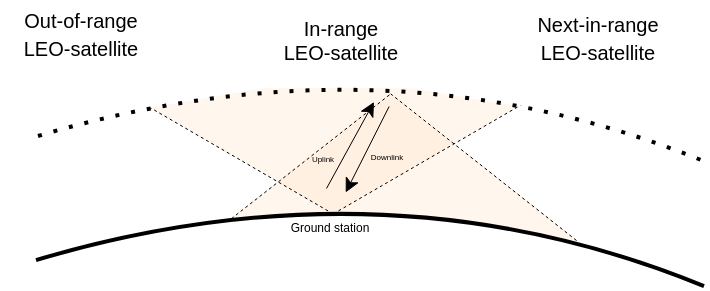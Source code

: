 <mxfile version="17.4.2" type="device"><diagram id="BE8yGBdDcalLDJBySQV9" name="Page-1"><mxGraphModel dx="324" dy="701" grid="0" gridSize="10" guides="1" tooltips="1" connect="1" arrows="1" fold="1" page="0" pageScale="1" pageWidth="850" pageHeight="1100" background="#FFFFFF" math="0" shadow="0"><root><mxCell id="0"/><mxCell id="1" parent="0"/><mxCell id="bXdTSIpB02ckDUIkCEG0-9" value="" style="triangle;whiteSpace=wrap;html=1;fontSize=6;fillColor=#ffe6cc;strokeColor=none;opacity=35;rotation=-90;" parent="1" vertex="1"><mxGeometry x="375.9" y="-142" width="84.4" height="215.8" as="geometry"/></mxCell><mxCell id="bXdTSIpB02ckDUIkCEG0-10" value="" style="triangle;whiteSpace=wrap;html=1;fontSize=6;fillColor=#ffe6cc;strokeColor=none;opacity=35;rotation=90;" parent="1" vertex="1"><mxGeometry x="358.08" y="-155.47" width="62.55" height="215.8" as="geometry"/></mxCell><mxCell id="9R2YokqkVL9dI6F5hUa9-4" value="" style="shape=image;html=1;verticalAlign=top;verticalLabelPosition=bottom;labelBackgroundColor=#ffffff;imageAspect=0;aspect=fixed;image=https://cdn2.iconfinder.com/data/icons/web-development-and-studio/512/50_satellite_antenna_radar_space_Signal_space-128.png;dashed=1;fillColor=none;rotation=-100;" parent="1" vertex="1"><mxGeometry x="409" y="-84.1" width="14.2" height="14.2" as="geometry"/></mxCell><mxCell id="9R2YokqkVL9dI6F5hUa9-3" value="" style="shape=image;html=1;verticalAlign=top;verticalLabelPosition=bottom;labelBackgroundColor=#ffffff;imageAspect=0;aspect=fixed;image=https://cdn2.iconfinder.com/data/icons/web-development-and-studio/512/50_satellite_antenna_radar_space_Signal_space-128.png;dashed=1;fillColor=none;rotation=-100;" parent="1" vertex="1"><mxGeometry x="532" y="-65" width="13" height="13" as="geometry"/></mxCell><mxCell id="9R2YokqkVL9dI6F5hUa9-8" value="" style="shape=image;html=1;verticalAlign=top;verticalLabelPosition=bottom;labelBackgroundColor=#ffffff;imageAspect=0;aspect=fixed;image=https://cdn1.iconfinder.com/data/icons/electronics-glyph-24/24/satellite_dish_dish_antenna_parabolic_antenna_radar_space-128.png;dashed=1;fillColor=none;" parent="1" vertex="1"><mxGeometry x="383.1" y="-27" width="12.5" height="12.5" as="geometry"/></mxCell><mxCell id="9R2YokqkVL9dI6F5hUa9-5" value="" style="shape=image;verticalAlign=middle;verticalLabelPosition=middle;labelBackgroundColor=#ffffff;imageAspect=0;aspect=fixed;image=https://cdn2.iconfinder.com/data/icons/web-development-and-studio/512/50_satellite_antenna_radar_space_Signal_space-128.png;dashed=1;fillColor=none;rotation=-100;html=1;labelPosition=left;align=right;" parent="1" vertex="1"><mxGeometry x="263" y="-69.9" width="12" height="12" as="geometry"/></mxCell><mxCell id="9R2YokqkVL9dI6F5hUa9-15" value="&lt;div style=&quot;font-size: 10px&quot;&gt;&lt;font style=&quot;font-size: 10px&quot;&gt;In-range&lt;/font&gt;&lt;/div&gt;&lt;div style=&quot;font-size: 10px&quot;&gt;&lt;font style=&quot;font-size: 10px&quot;&gt;LEO-satellite&lt;br&gt;&lt;/font&gt;&lt;/div&gt;" style="text;html=1;strokeColor=none;fillColor=none;align=center;verticalAlign=middle;whiteSpace=wrap;rounded=0;dashed=1;" parent="1" vertex="1"><mxGeometry x="353.6" y="-118" width="79" height="30" as="geometry"/></mxCell><mxCell id="9R2YokqkVL9dI6F5hUa9-16" value="&lt;div style=&quot;font-size: 10px&quot;&gt;&lt;font style=&quot;font-size: 10px&quot;&gt;Next-in-range&lt;/font&gt;&lt;/div&gt;&lt;font style=&quot;font-size: 10px&quot;&gt;LEO-satellite&lt;/font&gt;" style="text;strokeColor=none;fillColor=none;align=center;verticalAlign=middle;rounded=0;dashed=1;whiteSpace=wrap;html=1;" parent="1" vertex="1"><mxGeometry x="481.5" y="-123" width="80" height="40" as="geometry"/></mxCell><mxCell id="9R2YokqkVL9dI6F5hUa9-18" style="edgeStyle=orthogonalEdgeStyle;rounded=0;orthogonalLoop=1;jettySize=auto;html=1;exitX=0.5;exitY=1;exitDx=0;exitDy=0;" parent="1" source="9R2YokqkVL9dI6F5hUa9-15" target="9R2YokqkVL9dI6F5hUa9-15" edge="1"><mxGeometry relative="1" as="geometry"/></mxCell><mxCell id="9R2YokqkVL9dI6F5hUa9-19" value="" style="endArrow=classic;html=1;rounded=0;strokeWidth=0.5;entryX=1;entryY=0;entryDx=0;entryDy=0;exitX=0;exitY=0.5;exitDx=0;exitDy=0;" parent="1" source="9R2YokqkVL9dI6F5hUa9-4" target="9R2YokqkVL9dI6F5hUa9-8" edge="1"><mxGeometry width="50" height="50" relative="1" as="geometry"><mxPoint x="397" y="-64" as="sourcePoint"/><mxPoint x="414" y="-20" as="targetPoint"/></mxGeometry></mxCell><mxCell id="9R2YokqkVL9dI6F5hUa9-20" value="" style="endArrow=classic;html=1;rounded=0;strokeWidth=0.5;entryX=0.25;entryY=0;entryDx=0;entryDy=0;" parent="1" target="9R2YokqkVL9dI6F5hUa9-4" edge="1"><mxGeometry width="50" height="50" relative="1" as="geometry"><mxPoint x="386" y="-29" as="sourcePoint"/><mxPoint x="387" y="-63" as="targetPoint"/></mxGeometry></mxCell><mxCell id="9R2YokqkVL9dI6F5hUa9-21" value="&lt;font style=&quot;font-size: 4px&quot;&gt;Uplink&lt;/font&gt;" style="text;html=1;strokeColor=none;fillColor=none;align=center;verticalAlign=middle;whiteSpace=wrap;rounded=0;dashed=1;labelPosition=center;verticalLabelPosition=middle;spacing=2;" parent="1" vertex="1"><mxGeometry x="375.9" y="-48.05" width="16.6" height="3.1" as="geometry"/></mxCell><mxCell id="9R2YokqkVL9dI6F5hUa9-22" value="&lt;font style=&quot;font-size: 4px&quot;&gt;Downlink&lt;/font&gt;" style="text;html=1;strokeColor=none;fillColor=none;align=center;verticalAlign=middle;whiteSpace=wrap;rounded=0;dashed=1;labelPosition=center;verticalLabelPosition=middle;" parent="1" vertex="1"><mxGeometry x="406.6" y="-54" width="19" height="13" as="geometry"/></mxCell><mxCell id="bXdTSIpB02ckDUIkCEG0-4" value="" style="endArrow=none;dashed=1;html=1;rounded=0;fontSize=10;strokeWidth=0.5;exitX=1;exitY=0.5;exitDx=0;exitDy=0;entryX=0.002;entryY=0.001;entryDx=0;entryDy=0;entryPerimeter=0;" parent="1" source="bXdTSIpB02ckDUIkCEG0-10" target="bXdTSIpB02ckDUIkCEG0-10" edge="1"><mxGeometry width="50" height="50" relative="1" as="geometry"><mxPoint x="365" y="-14" as="sourcePoint"/><mxPoint x="415" y="-64" as="targetPoint"/></mxGeometry></mxCell><mxCell id="bXdTSIpB02ckDUIkCEG0-5" value="" style="endArrow=none;dashed=1;html=1;rounded=0;fontSize=10;strokeWidth=0.5;exitX=1;exitY=0.5;exitDx=0;exitDy=0;entryX=0.005;entryY=0.997;entryDx=0;entryDy=0;entryPerimeter=0;" parent="1" source="bXdTSIpB02ckDUIkCEG0-10" target="bXdTSIpB02ckDUIkCEG0-10" edge="1"><mxGeometry width="50" height="50" relative="1" as="geometry"><mxPoint x="379" y="-27" as="sourcePoint"/><mxPoint x="429" y="-77" as="targetPoint"/></mxGeometry></mxCell><mxCell id="bXdTSIpB02ckDUIkCEG0-6" value="" style="endArrow=none;dashed=1;html=1;rounded=0;fontSize=10;strokeWidth=0.5;entryX=1;entryY=0.5;entryDx=0;entryDy=0;" parent="1" target="bXdTSIpB02ckDUIkCEG0-9" edge="1"><mxGeometry width="50" height="50" relative="1" as="geometry"><mxPoint x="511" y="-3" as="sourcePoint"/><mxPoint x="441" y="-72" as="targetPoint"/></mxGeometry></mxCell><mxCell id="bXdTSIpB02ckDUIkCEG0-7" value="" style="endArrow=none;dashed=1;html=1;rounded=0;fontSize=10;strokeWidth=0.5;entryX=1;entryY=0.5;entryDx=0;entryDy=0;" parent="1" target="bXdTSIpB02ckDUIkCEG0-9" edge="1"><mxGeometry width="50" height="50" relative="1" as="geometry"><mxPoint x="336" y="-12" as="sourcePoint"/><mxPoint x="441" y="-72" as="targetPoint"/></mxGeometry></mxCell><mxCell id="wYCu5Ghdhp_o9M-K8IB1-3" value="" style="shape=or;whiteSpace=wrap;html=1;rotation=-90;strokeColor=none;" parent="1" vertex="1"><mxGeometry x="379.1" y="-120" width="29.9" height="240" as="geometry"/></mxCell><mxCell id="bXdTSIpB02ckDUIkCEG0-11" value="Ground station" style="text;html=1;strokeColor=none;fillColor=none;align=center;verticalAlign=middle;whiteSpace=wrap;rounded=0;fontSize=6;opacity=35;" parent="1" vertex="1"><mxGeometry x="358.08" y="-24" width="60" height="30" as="geometry"/></mxCell><mxCell id="9R2YokqkVL9dI6F5hUa9-17" value="&lt;div style=&quot;font-size: 10px&quot;&gt;&lt;font style=&quot;font-size: 10px&quot;&gt;Out-of-range&lt;/font&gt;&lt;/div&gt;&lt;font style=&quot;font-size: 10px&quot;&gt;LEO-satellite&lt;/font&gt;" style="text;html=1;strokeColor=none;fillColor=none;align=center;verticalAlign=middle;whiteSpace=wrap;rounded=0;dashed=1;" parent="1" vertex="1"><mxGeometry x="223.5" y="-120" width="79" height="30" as="geometry"/></mxCell><mxCell id="mObkd9k06Ev6oL5U8EIr-6" value="" style="shape=or;whiteSpace=wrap;html=1;strokeColor=none;fillColor=default;rotation=-85;" vertex="1" parent="1"><mxGeometry x="488" y="-36" width="15" height="80" as="geometry"/></mxCell><mxCell id="wYCu5Ghdhp_o9M-K8IB1-2" value="" style="endArrow=none;html=1;strokeWidth=2;curved=1;" parent="1" edge="1"><mxGeometry width="50" height="50" relative="1" as="geometry"><mxPoint x="241" y="7.05" as="sourcePoint"/><mxPoint x="575.0" y="20.05" as="targetPoint"/><Array as="points"><mxPoint x="416" y="-44.95"/></Array></mxGeometry></mxCell><mxCell id="mObkd9k06Ev6oL5U8EIr-4" value="" style="rhombus;whiteSpace=wrap;html=1;strokeColor=none;fillColor=default;" vertex="1" parent="1"><mxGeometry x="420.63" y="-91" width="122" height="21.1" as="geometry"/></mxCell><mxCell id="mObkd9k06Ev6oL5U8EIr-5" value="" style="rhombus;whiteSpace=wrap;html=1;strokeColor=none;fillColor=default;" vertex="1" parent="1"><mxGeometry x="236.08" y="-90" width="122" height="21.1" as="geometry"/></mxCell><mxCell id="wYCu5Ghdhp_o9M-K8IB1-1" value="" style="endArrow=none;dashed=1;html=1;dashPattern=1 3;strokeWidth=2;curved=1;" parent="1" edge="1"><mxGeometry width="50" height="50" relative="1" as="geometry"><mxPoint x="242" y="-55" as="sourcePoint"/><mxPoint x="576" y="-42" as="targetPoint"/><Array as="points"><mxPoint x="417" y="-107"/></Array></mxGeometry></mxCell></root></mxGraphModel></diagram></mxfile>